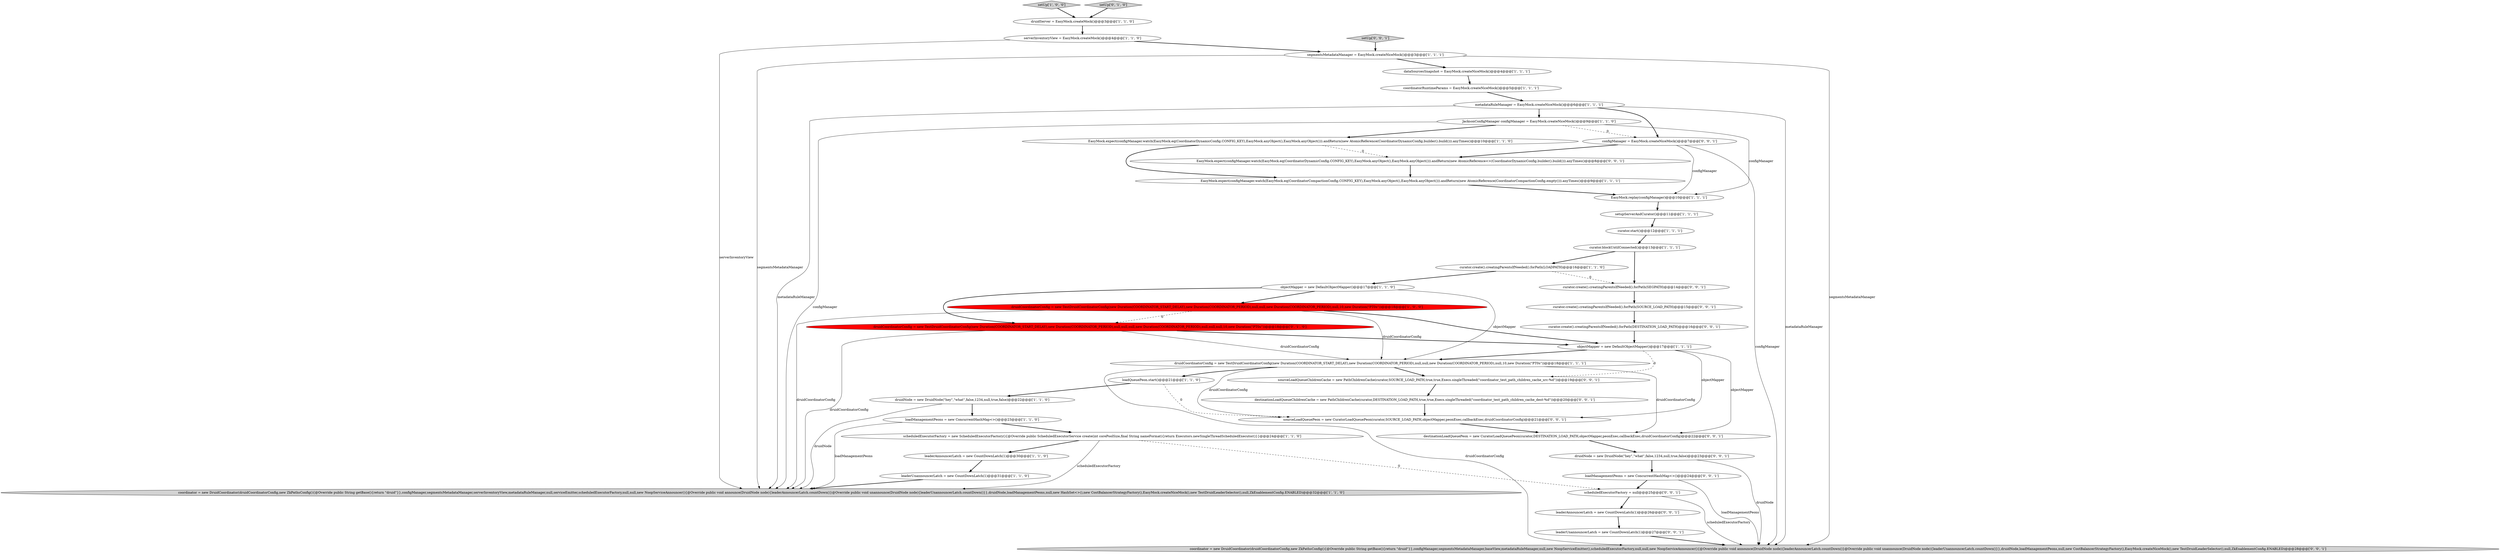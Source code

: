digraph {
38 [style = filled, label = "leaderAnnouncerLatch = new CountDownLatch(1)@@@26@@@['0', '0', '1']", fillcolor = white, shape = ellipse image = "AAA0AAABBB3BBB"];
7 [style = filled, label = "EasyMock.replay(configManager)@@@10@@@['1', '1', '1']", fillcolor = white, shape = ellipse image = "AAA0AAABBB1BBB"];
1 [style = filled, label = "scheduledExecutorFactory = new ScheduledExecutorFactory(){@Override public ScheduledExecutorService create(int corePoolSize,final String nameFormat){return Executors.newSingleThreadScheduledExecutor()}}@@@24@@@['1', '1', '0']", fillcolor = white, shape = ellipse image = "AAA0AAABBB1BBB"];
19 [style = filled, label = "metadataRuleManager = EasyMock.createNiceMock()@@@6@@@['1', '1', '1']", fillcolor = white, shape = ellipse image = "AAA0AAABBB1BBB"];
9 [style = filled, label = "serverInventoryView = EasyMock.createMock()@@@4@@@['1', '1', '0']", fillcolor = white, shape = ellipse image = "AAA0AAABBB1BBB"];
32 [style = filled, label = "sourceLoadQueueChildrenCache = new PathChildrenCache(curator,SOURCE_LOAD_PATH,true,true,Execs.singleThreaded(\"coordinator_test_path_children_cache_src-%d\"))@@@19@@@['0', '0', '1']", fillcolor = white, shape = ellipse image = "AAA0AAABBB3BBB"];
39 [style = filled, label = "destinationLoadQueueChildrenCache = new PathChildrenCache(curator,DESTINATION_LOAD_PATH,true,true,Execs.singleThreaded(\"coordinator_test_path_children_cache_dest-%d\"))@@@20@@@['0', '0', '1']", fillcolor = white, shape = ellipse image = "AAA0AAABBB3BBB"];
33 [style = filled, label = "scheduledExecutorFactory = null@@@25@@@['0', '0', '1']", fillcolor = white, shape = ellipse image = "AAA0AAABBB3BBB"];
10 [style = filled, label = "EasyMock.expect(configManager.watch(EasyMock.eq(CoordinatorDynamicConfig.CONFIG_KEY),EasyMock.anyObject(),EasyMock.anyObject())).andReturn(new AtomicReference(CoordinatorDynamicConfig.builder().build())).anyTimes()@@@10@@@['1', '1', '0']", fillcolor = white, shape = ellipse image = "AAA0AAABBB1BBB"];
15 [style = filled, label = "setupServerAndCurator()@@@11@@@['1', '1', '1']", fillcolor = white, shape = ellipse image = "AAA0AAABBB1BBB"];
36 [style = filled, label = "curator.create().creatingParentsIfNeeded().forPath(DESTINATION_LOAD_PATH)@@@16@@@['0', '0', '1']", fillcolor = white, shape = ellipse image = "AAA0AAABBB3BBB"];
0 [style = filled, label = "EasyMock.expect(configManager.watch(EasyMock.eq(CoordinatorCompactionConfig.CONFIG_KEY),EasyMock.anyObject(),EasyMock.anyObject())).andReturn(new AtomicReference(CoordinatorCompactionConfig.empty())).anyTimes()@@@9@@@['1', '1', '1']", fillcolor = white, shape = ellipse image = "AAA0AAABBB1BBB"];
23 [style = filled, label = "setUp['1', '0', '0']", fillcolor = lightgray, shape = diamond image = "AAA0AAABBB1BBB"];
18 [style = filled, label = "druidServer = EasyMock.createMock()@@@3@@@['1', '1', '0']", fillcolor = white, shape = ellipse image = "AAA0AAABBB1BBB"];
41 [style = filled, label = "druidNode = new DruidNode(\"hey\",\"what\",false,1234,null,true,false)@@@23@@@['0', '0', '1']", fillcolor = white, shape = ellipse image = "AAA0AAABBB3BBB"];
26 [style = filled, label = "setUp['0', '1', '0']", fillcolor = lightgray, shape = diamond image = "AAA0AAABBB2BBB"];
13 [style = filled, label = "coordinatorRuntimeParams = EasyMock.createNiceMock()@@@5@@@['1', '1', '1']", fillcolor = white, shape = ellipse image = "AAA0AAABBB1BBB"];
30 [style = filled, label = "configManager = EasyMock.createNiceMock()@@@7@@@['0', '0', '1']", fillcolor = white, shape = ellipse image = "AAA0AAABBB3BBB"];
37 [style = filled, label = "EasyMock.expect(configManager.watch(EasyMock.eq(CoordinatorDynamicConfig.CONFIG_KEY),EasyMock.anyObject(),EasyMock.anyObject())).andReturn(new AtomicReference<>(CoordinatorDynamicConfig.builder().build())).anyTimes()@@@8@@@['0', '0', '1']", fillcolor = white, shape = ellipse image = "AAA0AAABBB3BBB"];
21 [style = filled, label = "objectMapper = new DefaultObjectMapper()@@@17@@@['1', '1', '0']", fillcolor = white, shape = ellipse image = "AAA0AAABBB1BBB"];
35 [style = filled, label = "setUp['0', '0', '1']", fillcolor = lightgray, shape = diamond image = "AAA0AAABBB3BBB"];
24 [style = filled, label = "dataSourcesSnapshot = EasyMock.createNiceMock()@@@4@@@['1', '1', '1']", fillcolor = white, shape = ellipse image = "AAA0AAABBB1BBB"];
4 [style = filled, label = "curator.create().creatingParentsIfNeeded().forPath(LOADPATH)@@@16@@@['1', '1', '0']", fillcolor = white, shape = ellipse image = "AAA0AAABBB1BBB"];
28 [style = filled, label = "curator.create().creatingParentsIfNeeded().forPath(SEGPATH)@@@14@@@['0', '0', '1']", fillcolor = white, shape = ellipse image = "AAA0AAABBB3BBB"];
34 [style = filled, label = "sourceLoadQueuePeon = new CuratorLoadQueuePeon(curator,SOURCE_LOAD_PATH,objectMapper,peonExec,callbackExec,druidCoordinatorConfig)@@@21@@@['0', '0', '1']", fillcolor = white, shape = ellipse image = "AAA0AAABBB3BBB"];
11 [style = filled, label = "loadQueuePeon.start()@@@21@@@['1', '1', '0']", fillcolor = white, shape = ellipse image = "AAA0AAABBB1BBB"];
25 [style = filled, label = "leaderUnannouncerLatch = new CountDownLatch(1)@@@31@@@['1', '1', '0']", fillcolor = white, shape = ellipse image = "AAA0AAABBB1BBB"];
17 [style = filled, label = "leaderAnnouncerLatch = new CountDownLatch(1)@@@30@@@['1', '1', '0']", fillcolor = white, shape = ellipse image = "AAA0AAABBB1BBB"];
29 [style = filled, label = "coordinator = new DruidCoordinator(druidCoordinatorConfig,new ZkPathsConfig(){@Override public String getBase(){return \"druid\"}},configManager,segmentsMetadataManager,baseView,metadataRuleManager,null,new NoopServiceEmitter(),scheduledExecutorFactory,null,null,new NoopServiceAnnouncer(){@Override public void announce(DruidNode node){leaderAnnouncerLatch.countDown()}@Override public void unannounce(DruidNode node){leaderUnannouncerLatch.countDown()}},druidNode,loadManagementPeons,null,new CostBalancerStrategyFactory(),EasyMock.createNiceMock(),new TestDruidLeaderSelector(),null,ZkEnablementConfig.ENABLED)@@@28@@@['0', '0', '1']", fillcolor = lightgray, shape = ellipse image = "AAA0AAABBB3BBB"];
8 [style = filled, label = "druidCoordinatorConfig = new TestDruidCoordinatorConfig(new Duration(COORDINATOR_START_DELAY),new Duration(COORDINATOR_PERIOD),null,null,new Duration(COORDINATOR_PERIOD),null,10,new Duration(\"PT0s\"))@@@18@@@['1', '0', '0']", fillcolor = red, shape = ellipse image = "AAA1AAABBB1BBB"];
16 [style = filled, label = "curator.start()@@@12@@@['1', '1', '1']", fillcolor = white, shape = ellipse image = "AAA0AAABBB1BBB"];
5 [style = filled, label = "druidNode = new DruidNode(\"hey\",\"what\",false,1234,null,true,false)@@@22@@@['1', '1', '0']", fillcolor = white, shape = ellipse image = "AAA0AAABBB1BBB"];
14 [style = filled, label = "JacksonConfigManager configManager = EasyMock.createNiceMock()@@@9@@@['1', '1', '0']", fillcolor = white, shape = ellipse image = "AAA0AAABBB1BBB"];
43 [style = filled, label = "curator.create().creatingParentsIfNeeded().forPath(SOURCE_LOAD_PATH)@@@15@@@['0', '0', '1']", fillcolor = white, shape = ellipse image = "AAA0AAABBB3BBB"];
6 [style = filled, label = "loadManagementPeons = new ConcurrentHashMap<>()@@@23@@@['1', '1', '0']", fillcolor = white, shape = ellipse image = "AAA0AAABBB1BBB"];
20 [style = filled, label = "druidCoordinatorConfig = new TestDruidCoordinatorConfig(new Duration(COORDINATOR_START_DELAY),new Duration(COORDINATOR_PERIOD),null,null,new Duration(COORDINATOR_PERIOD),null,10,new Duration(\"PT0s\"))@@@18@@@['1', '1', '1']", fillcolor = white, shape = ellipse image = "AAA0AAABBB1BBB"];
12 [style = filled, label = "segmentsMetadataManager = EasyMock.createNiceMock()@@@3@@@['1', '1', '1']", fillcolor = white, shape = ellipse image = "AAA0AAABBB1BBB"];
27 [style = filled, label = "druidCoordinatorConfig = new TestDruidCoordinatorConfig(new Duration(COORDINATOR_START_DELAY),new Duration(COORDINATOR_PERIOD),null,null,null,new Duration(COORDINATOR_PERIOD),null,null,null,10,new Duration(\"PT0s\"))@@@18@@@['0', '1', '0']", fillcolor = red, shape = ellipse image = "AAA1AAABBB2BBB"];
42 [style = filled, label = "loadManagementPeons = new ConcurrentHashMap<>()@@@24@@@['0', '0', '1']", fillcolor = white, shape = ellipse image = "AAA0AAABBB3BBB"];
22 [style = filled, label = "curator.blockUntilConnected()@@@13@@@['1', '1', '1']", fillcolor = white, shape = ellipse image = "AAA0AAABBB1BBB"];
40 [style = filled, label = "leaderUnannouncerLatch = new CountDownLatch(1)@@@27@@@['0', '0', '1']", fillcolor = white, shape = ellipse image = "AAA0AAABBB3BBB"];
3 [style = filled, label = "objectMapper = new DefaultObjectMapper()@@@17@@@['1', '1', '1']", fillcolor = white, shape = ellipse image = "AAA0AAABBB1BBB"];
2 [style = filled, label = "coordinator = new DruidCoordinator(druidCoordinatorConfig,new ZkPathsConfig(){@Override public String getBase(){return \"druid\"}},configManager,segmentsMetadataManager,serverInventoryView,metadataRuleManager,null,serviceEmitter,scheduledExecutorFactory,null,null,new NoopServiceAnnouncer(){@Override public void announce(DruidNode node){leaderAnnouncerLatch.countDown()}@Override public void unannounce(DruidNode node){leaderUnannouncerLatch.countDown()}},druidNode,loadManagementPeons,null,new HashSet<>(),new CostBalancerStrategyFactory(),EasyMock.createNiceMock(),new TestDruidLeaderSelector(),null,ZkEnablementConfig.ENABLED)@@@32@@@['1', '1', '0']", fillcolor = lightgray, shape = ellipse image = "AAA0AAABBB1BBB"];
31 [style = filled, label = "destinationLoadQueuePeon = new CuratorLoadQueuePeon(curator,DESTINATION_LOAD_PATH,objectMapper,peonExec,callbackExec,druidCoordinatorConfig)@@@22@@@['0', '0', '1']", fillcolor = white, shape = ellipse image = "AAA0AAABBB3BBB"];
1->33 [style = dashed, label="0"];
17->25 [style = bold, label=""];
37->0 [style = bold, label=""];
30->7 [style = solid, label="configManager"];
19->29 [style = solid, label="metadataRuleManager"];
21->27 [style = bold, label=""];
21->20 [style = solid, label="objectMapper"];
27->2 [style = solid, label="druidCoordinatorConfig"];
41->29 [style = solid, label="druidNode"];
11->34 [style = dashed, label="0"];
39->34 [style = bold, label=""];
19->2 [style = solid, label="metadataRuleManager"];
27->20 [style = solid, label="druidCoordinatorConfig"];
33->29 [style = solid, label="scheduledExecutorFactory"];
8->3 [style = bold, label=""];
27->3 [style = bold, label=""];
43->36 [style = bold, label=""];
21->8 [style = bold, label=""];
4->21 [style = bold, label=""];
26->18 [style = bold, label=""];
14->10 [style = bold, label=""];
20->32 [style = bold, label=""];
42->33 [style = bold, label=""];
34->31 [style = bold, label=""];
8->20 [style = solid, label="druidCoordinatorConfig"];
22->28 [style = bold, label=""];
24->13 [style = bold, label=""];
12->29 [style = solid, label="segmentsMetadataManager"];
30->29 [style = solid, label="configManager"];
20->29 [style = solid, label="druidCoordinatorConfig"];
12->24 [style = bold, label=""];
30->37 [style = bold, label=""];
1->2 [style = solid, label="scheduledExecutorFactory"];
16->22 [style = bold, label=""];
15->16 [style = bold, label=""];
8->2 [style = solid, label="druidCoordinatorConfig"];
25->2 [style = bold, label=""];
1->17 [style = bold, label=""];
4->28 [style = dashed, label="0"];
0->7 [style = bold, label=""];
22->4 [style = bold, label=""];
6->1 [style = bold, label=""];
20->34 [style = solid, label="druidCoordinatorConfig"];
11->5 [style = bold, label=""];
14->2 [style = solid, label="configManager"];
13->19 [style = bold, label=""];
3->20 [style = bold, label=""];
14->7 [style = solid, label="configManager"];
6->2 [style = solid, label="loadManagementPeons"];
19->14 [style = bold, label=""];
5->6 [style = bold, label=""];
28->43 [style = bold, label=""];
3->31 [style = solid, label="objectMapper"];
14->30 [style = dashed, label="0"];
10->0 [style = bold, label=""];
12->2 [style = solid, label="segmentsMetadataManager"];
9->2 [style = solid, label="serverInventoryView"];
18->9 [style = bold, label=""];
31->41 [style = bold, label=""];
20->31 [style = solid, label="druidCoordinatorConfig"];
10->37 [style = dashed, label="0"];
7->15 [style = bold, label=""];
33->38 [style = bold, label=""];
3->34 [style = solid, label="objectMapper"];
32->39 [style = bold, label=""];
8->27 [style = dashed, label="0"];
9->12 [style = bold, label=""];
42->29 [style = solid, label="loadManagementPeons"];
3->32 [style = dashed, label="0"];
5->2 [style = solid, label="druidNode"];
38->40 [style = bold, label=""];
23->18 [style = bold, label=""];
41->42 [style = bold, label=""];
35->12 [style = bold, label=""];
40->29 [style = bold, label=""];
20->11 [style = bold, label=""];
19->30 [style = bold, label=""];
36->3 [style = bold, label=""];
}
